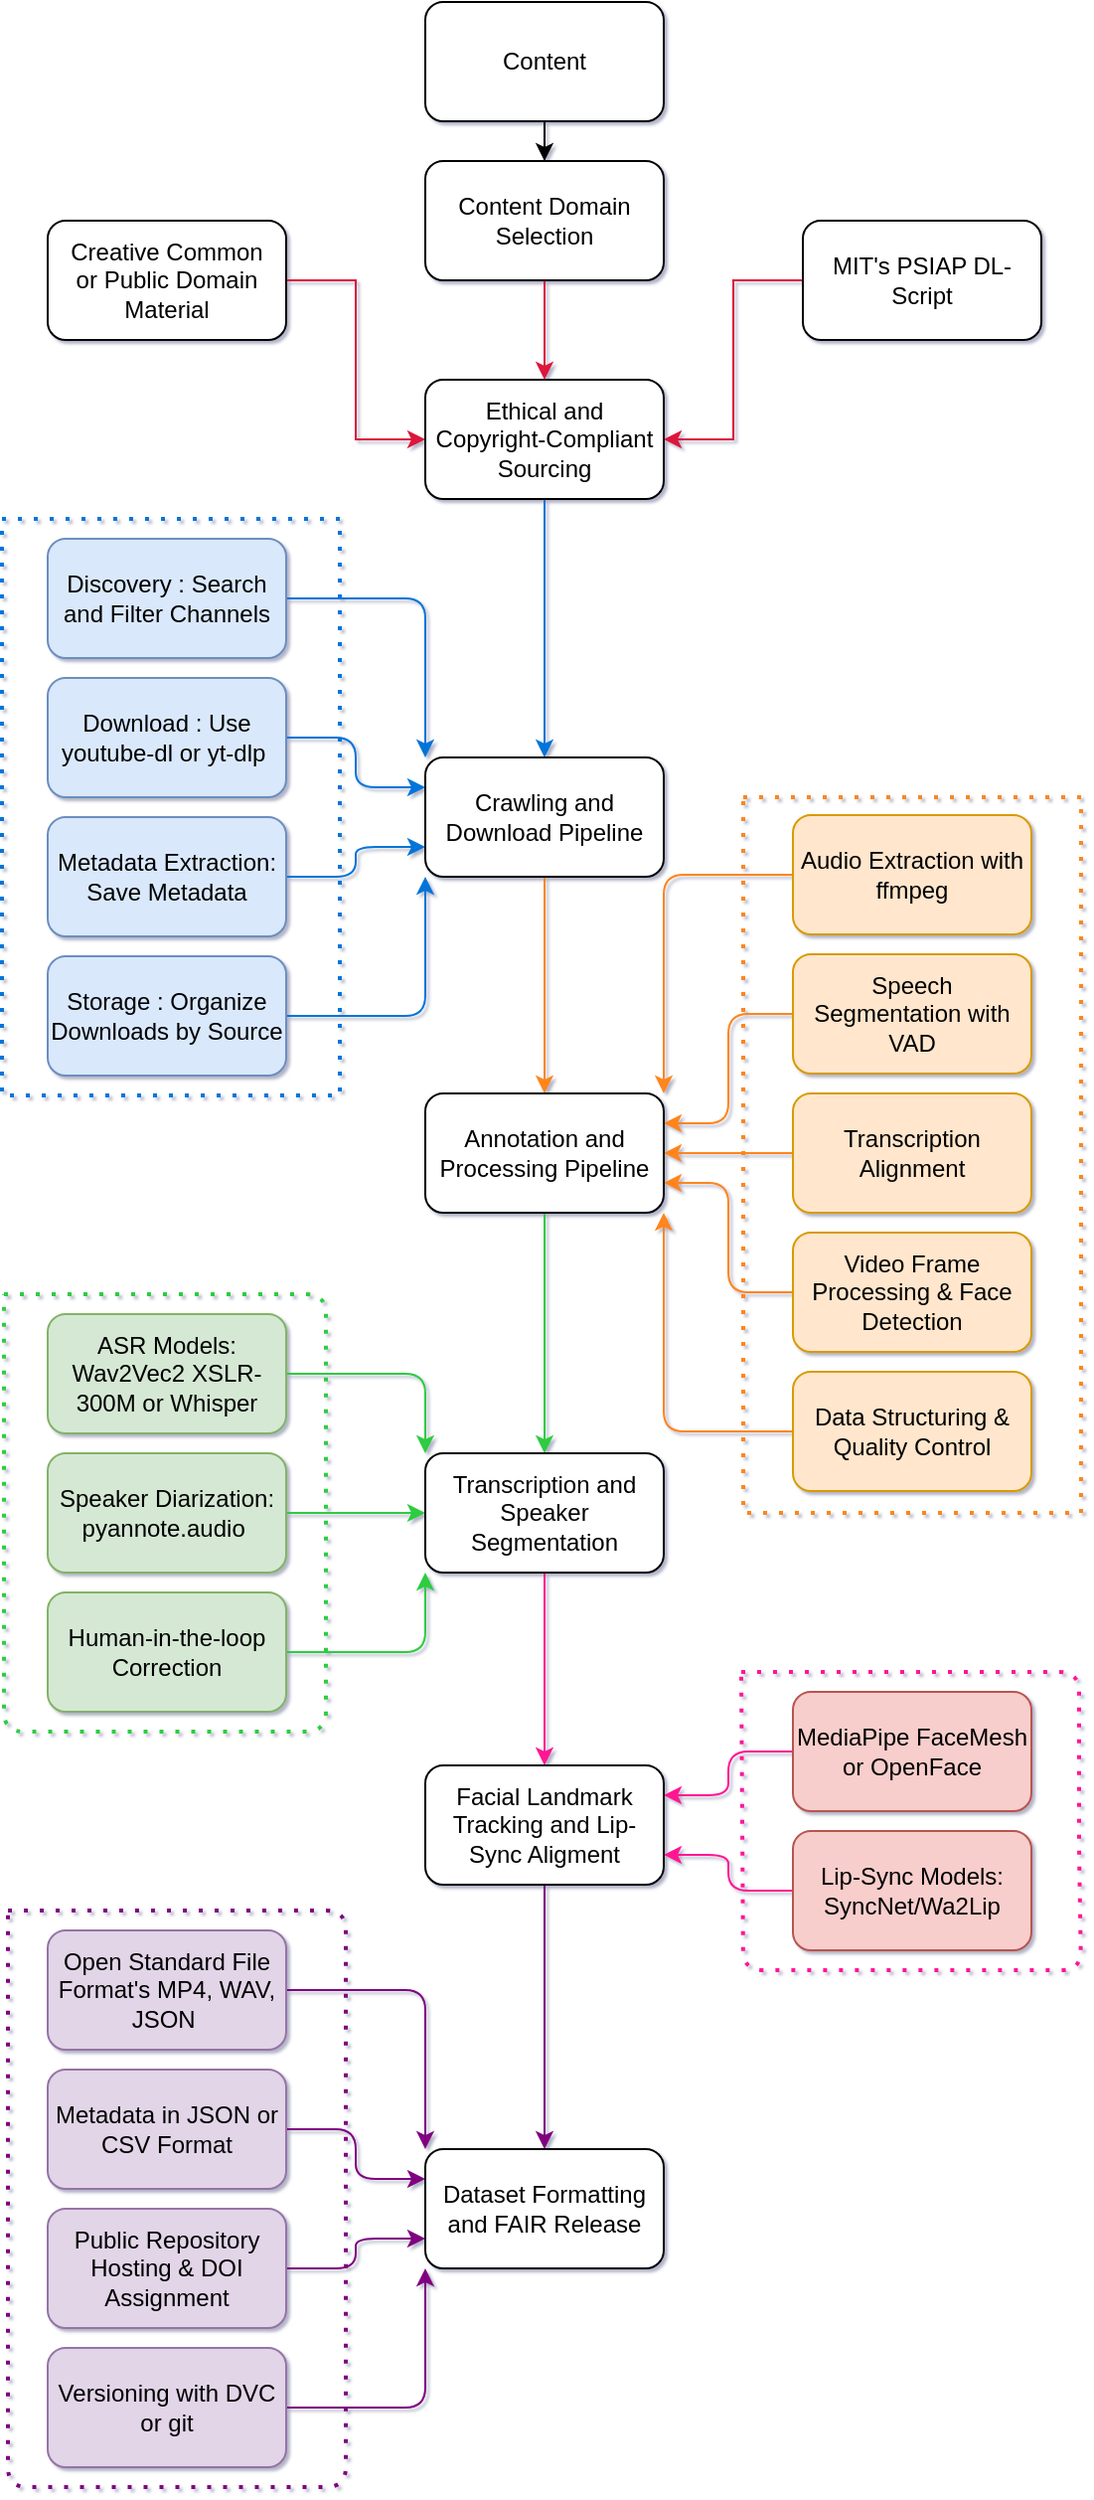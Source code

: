 <mxfile version="28.0.6">
  <diagram name="Page-1" id="PX82XXvtkBk9pSg5ItTx">
    <mxGraphModel grid="1" page="1" gridSize="10" guides="1" tooltips="1" connect="1" arrows="1" fold="1" pageScale="1" pageWidth="850" pageHeight="1100" background="#ffffff" math="0" shadow="1">
      <root>
        <mxCell id="0" />
        <mxCell id="1" parent="0" />
        <mxCell id="4D0DJszfafu3zD_71H-7-19" style="edgeStyle=orthogonalEdgeStyle;rounded=0;orthogonalLoop=1;jettySize=auto;html=1;textShadow=0;" edge="1" parent="1" source="4D0DJszfafu3zD_71H-7-18" target="4D0DJszfafu3zD_71H-7-20">
          <mxGeometry relative="1" as="geometry">
            <mxPoint x="400" y="430" as="targetPoint" />
          </mxGeometry>
        </mxCell>
        <mxCell id="4D0DJszfafu3zD_71H-7-18" value="Content" style="rounded=1;whiteSpace=wrap;html=1;textShadow=0;" vertex="1" parent="1">
          <mxGeometry x="340" y="340" width="120" height="60" as="geometry" />
        </mxCell>
        <mxCell id="4D0DJszfafu3zD_71H-7-24" value="" style="edgeStyle=orthogonalEdgeStyle;rounded=0;orthogonalLoop=1;jettySize=auto;html=1;textShadow=0;strokeColor=#DC143C;" edge="1" parent="1" source="4D0DJszfafu3zD_71H-7-20" target="4D0DJszfafu3zD_71H-7-23">
          <mxGeometry relative="1" as="geometry" />
        </mxCell>
        <mxCell id="4D0DJszfafu3zD_71H-7-20" value="Content Domain Selection" style="rounded=1;whiteSpace=wrap;html=1;textShadow=0;" vertex="1" parent="1">
          <mxGeometry x="340" y="420" width="120" height="60" as="geometry" />
        </mxCell>
        <mxCell id="4D0DJszfafu3zD_71H-7-25" style="edgeStyle=orthogonalEdgeStyle;rounded=0;orthogonalLoop=1;jettySize=auto;html=1;entryX=0;entryY=0.5;entryDx=0;entryDy=0;textShadow=0;strokeColor=#DC143C;" edge="1" parent="1" source="4D0DJszfafu3zD_71H-7-21" target="4D0DJszfafu3zD_71H-7-23">
          <mxGeometry relative="1" as="geometry" />
        </mxCell>
        <mxCell id="4D0DJszfafu3zD_71H-7-21" value="Creative Common or&amp;nbsp;&lt;span style=&quot;color: light-dark(rgb(0, 0, 0), rgb(255, 255, 255)); background-color: transparent;&quot;&gt;Public Domain Material&lt;/span&gt;" style="rounded=1;whiteSpace=wrap;html=1;textShadow=0;" vertex="1" parent="1">
          <mxGeometry x="150" y="450" width="120" height="60" as="geometry" />
        </mxCell>
        <mxCell id="4D0DJszfafu3zD_71H-7-26" style="edgeStyle=orthogonalEdgeStyle;rounded=0;orthogonalLoop=1;jettySize=auto;html=1;entryX=1;entryY=0.5;entryDx=0;entryDy=0;textShadow=0;strokeColor=#DC143C;" edge="1" parent="1" source="4D0DJszfafu3zD_71H-7-22" target="4D0DJszfafu3zD_71H-7-23">
          <mxGeometry relative="1" as="geometry" />
        </mxCell>
        <mxCell id="4D0DJszfafu3zD_71H-7-22" value="MIT&#39;s PSIAP DL-Script" style="rounded=1;whiteSpace=wrap;html=1;textShadow=0;" vertex="1" parent="1">
          <mxGeometry x="530" y="450" width="120" height="60" as="geometry" />
        </mxCell>
        <mxCell id="CL1kK8CycrTpoYMm61-b-1" style="edgeStyle=orthogonalEdgeStyle;rounded=0;orthogonalLoop=1;jettySize=auto;html=1;entryX=0.5;entryY=0;entryDx=0;entryDy=0;textShadow=0;strokeColor=#0074D9;" edge="1" parent="1" source="4D0DJszfafu3zD_71H-7-23" target="4D0DJszfafu3zD_71H-7-31">
          <mxGeometry relative="1" as="geometry" />
        </mxCell>
        <mxCell id="4D0DJszfafu3zD_71H-7-23" value="Ethical and Copyright-Compliant Sourcing" style="rounded=1;whiteSpace=wrap;html=1;textShadow=0;" vertex="1" parent="1">
          <mxGeometry x="340" y="530" width="120" height="60" as="geometry" />
        </mxCell>
        <mxCell id="CL1kK8CycrTpoYMm61-b-2" style="edgeStyle=orthogonalEdgeStyle;rounded=1;orthogonalLoop=1;jettySize=auto;html=1;entryX=0;entryY=0;entryDx=0;entryDy=0;textShadow=0;strokeColor=#0074D9;curved=0;" edge="1" parent="1" source="4D0DJszfafu3zD_71H-7-27" target="4D0DJszfafu3zD_71H-7-31">
          <mxGeometry relative="1" as="geometry" />
        </mxCell>
        <mxCell id="4D0DJszfafu3zD_71H-7-27" value="Discovery : Search and Filter Channels" style="rounded=1;whiteSpace=wrap;html=1;textShadow=0;fillColor=#dae8fc;strokeColor=#6c8ebf;" vertex="1" parent="1">
          <mxGeometry x="150" y="610" width="120" height="60" as="geometry" />
        </mxCell>
        <mxCell id="CL1kK8CycrTpoYMm61-b-11" style="edgeStyle=orthogonalEdgeStyle;rounded=1;orthogonalLoop=1;jettySize=auto;html=1;entryX=0;entryY=0.25;entryDx=0;entryDy=0;strokeColor=#0074D9;curved=0;" edge="1" parent="1" source="4D0DJszfafu3zD_71H-7-28" target="4D0DJszfafu3zD_71H-7-31">
          <mxGeometry relative="1" as="geometry" />
        </mxCell>
        <mxCell id="4D0DJszfafu3zD_71H-7-28" value="Download : Use youtube-dl or yt-dlp&amp;nbsp;" style="rounded=1;whiteSpace=wrap;html=1;textShadow=0;fillColor=#dae8fc;strokeColor=#6c8ebf;" vertex="1" parent="1">
          <mxGeometry x="150" y="680" width="120" height="60" as="geometry" />
        </mxCell>
        <mxCell id="CL1kK8CycrTpoYMm61-b-4" style="edgeStyle=orthogonalEdgeStyle;rounded=1;orthogonalLoop=1;jettySize=auto;html=1;exitX=1;exitY=0.5;exitDx=0;exitDy=0;entryX=0;entryY=0.75;entryDx=0;entryDy=0;textShadow=0;strokeColor=#0074D9;curved=0;" edge="1" parent="1" source="4D0DJszfafu3zD_71H-7-29" target="4D0DJszfafu3zD_71H-7-31">
          <mxGeometry relative="1" as="geometry" />
        </mxCell>
        <mxCell id="4D0DJszfafu3zD_71H-7-29" value="Metadata Extraction: Save Metadata" style="rounded=1;whiteSpace=wrap;html=1;textShadow=0;fillColor=#dae8fc;strokeColor=#6c8ebf;" vertex="1" parent="1">
          <mxGeometry x="150" y="750" width="120" height="60" as="geometry" />
        </mxCell>
        <mxCell id="CL1kK8CycrTpoYMm61-b-5" style="edgeStyle=orthogonalEdgeStyle;rounded=1;orthogonalLoop=1;jettySize=auto;html=1;exitX=1;exitY=0.5;exitDx=0;exitDy=0;entryX=0;entryY=1;entryDx=0;entryDy=0;textShadow=0;strokeColor=#0074D9;curved=0;" edge="1" parent="1" source="4D0DJszfafu3zD_71H-7-30" target="4D0DJszfafu3zD_71H-7-31">
          <mxGeometry relative="1" as="geometry" />
        </mxCell>
        <mxCell id="4D0DJszfafu3zD_71H-7-30" value="Storage : Organize Downloads by Source" style="rounded=1;whiteSpace=wrap;html=1;fillColor=#dae8fc;strokeColor=#6c8ebf;" vertex="1" parent="1">
          <mxGeometry x="150" y="820" width="120" height="60" as="geometry" />
        </mxCell>
        <mxCell id="CL1kK8CycrTpoYMm61-b-13" style="edgeStyle=orthogonalEdgeStyle;rounded=0;orthogonalLoop=1;jettySize=auto;html=1;strokeColor=#FF851B;exitX=0.5;exitY=1;exitDx=0;exitDy=0;" edge="1" parent="1" source="4D0DJszfafu3zD_71H-7-31" target="CL1kK8CycrTpoYMm61-b-12">
          <mxGeometry relative="1" as="geometry">
            <mxPoint x="400" y="789" as="sourcePoint" />
          </mxGeometry>
        </mxCell>
        <mxCell id="4D0DJszfafu3zD_71H-7-31" value="Crawling and Download Pipeline" style="rounded=1;whiteSpace=wrap;html=1;textShadow=0;" vertex="1" parent="1">
          <mxGeometry x="340" y="720" width="120" height="60" as="geometry" />
        </mxCell>
        <mxCell id="CL1kK8CycrTpoYMm61-b-14" style="edgeStyle=orthogonalEdgeStyle;rounded=1;orthogonalLoop=1;jettySize=auto;html=1;entryX=1;entryY=0;entryDx=0;entryDy=0;strokeColor=#FF851B;curved=0;" edge="1" parent="1" source="CL1kK8CycrTpoYMm61-b-6" target="CL1kK8CycrTpoYMm61-b-12">
          <mxGeometry relative="1" as="geometry" />
        </mxCell>
        <mxCell id="CL1kK8CycrTpoYMm61-b-6" value="Audio Extraction with ffmpeg" style="rounded=1;whiteSpace=wrap;html=1;fillColor=#ffe6cc;strokeColor=#d79b00;" vertex="1" parent="1">
          <mxGeometry x="525" y="749" width="120" height="60" as="geometry" />
        </mxCell>
        <mxCell id="CL1kK8CycrTpoYMm61-b-15" style="edgeStyle=orthogonalEdgeStyle;rounded=1;orthogonalLoop=1;jettySize=auto;html=1;entryX=1;entryY=0.25;entryDx=0;entryDy=0;strokeColor=#FF851B;curved=0;" edge="1" parent="1" source="CL1kK8CycrTpoYMm61-b-7" target="CL1kK8CycrTpoYMm61-b-12">
          <mxGeometry relative="1" as="geometry" />
        </mxCell>
        <mxCell id="CL1kK8CycrTpoYMm61-b-7" value="Speech Segmentation with VAD" style="rounded=1;whiteSpace=wrap;html=1;fillColor=#ffe6cc;strokeColor=#d79b00;" vertex="1" parent="1">
          <mxGeometry x="525" y="819" width="120" height="60" as="geometry" />
        </mxCell>
        <mxCell id="CL1kK8CycrTpoYMm61-b-16" style="edgeStyle=orthogonalEdgeStyle;rounded=1;orthogonalLoop=1;jettySize=auto;html=1;exitX=0;exitY=0.5;exitDx=0;exitDy=0;entryX=1;entryY=0.5;entryDx=0;entryDy=0;strokeColor=#FF851B;curved=0;" edge="1" parent="1" source="CL1kK8CycrTpoYMm61-b-8" target="CL1kK8CycrTpoYMm61-b-12">
          <mxGeometry relative="1" as="geometry" />
        </mxCell>
        <mxCell id="CL1kK8CycrTpoYMm61-b-8" value="Transcription Alignment" style="rounded=1;whiteSpace=wrap;html=1;fillColor=#ffe6cc;strokeColor=#d79b00;" vertex="1" parent="1">
          <mxGeometry x="525" y="889" width="120" height="60" as="geometry" />
        </mxCell>
        <mxCell id="CL1kK8CycrTpoYMm61-b-17" style="edgeStyle=orthogonalEdgeStyle;rounded=1;orthogonalLoop=1;jettySize=auto;html=1;exitX=0;exitY=0.5;exitDx=0;exitDy=0;entryX=1;entryY=0.75;entryDx=0;entryDy=0;strokeColor=#FF851B;curved=0;" edge="1" parent="1" source="CL1kK8CycrTpoYMm61-b-9" target="CL1kK8CycrTpoYMm61-b-12">
          <mxGeometry relative="1" as="geometry" />
        </mxCell>
        <mxCell id="CL1kK8CycrTpoYMm61-b-9" value="Video Frame Processing &amp;amp; Face Detection" style="rounded=1;whiteSpace=wrap;html=1;fillColor=#ffe6cc;strokeColor=#d79b00;" vertex="1" parent="1">
          <mxGeometry x="525" y="959" width="120" height="60" as="geometry" />
        </mxCell>
        <mxCell id="CL1kK8CycrTpoYMm61-b-18" style="edgeStyle=orthogonalEdgeStyle;rounded=1;orthogonalLoop=1;jettySize=auto;html=1;entryX=1;entryY=1;entryDx=0;entryDy=0;strokeColor=#FF851B;curved=0;" edge="1" parent="1" source="CL1kK8CycrTpoYMm61-b-10" target="CL1kK8CycrTpoYMm61-b-12">
          <mxGeometry relative="1" as="geometry" />
        </mxCell>
        <mxCell id="CL1kK8CycrTpoYMm61-b-10" value="Data Structuring &amp;amp; Quality Control" style="rounded=1;whiteSpace=wrap;html=1;fillColor=#ffe6cc;strokeColor=#d79b00;" vertex="1" parent="1">
          <mxGeometry x="525" y="1029" width="120" height="60" as="geometry" />
        </mxCell>
        <mxCell id="CL1kK8CycrTpoYMm61-b-23" style="edgeStyle=orthogonalEdgeStyle;rounded=1;orthogonalLoop=1;jettySize=auto;html=1;strokeColor=#2ECC40;curved=0;" edge="1" parent="1" source="CL1kK8CycrTpoYMm61-b-12" target="CL1kK8CycrTpoYMm61-b-22">
          <mxGeometry relative="1" as="geometry" />
        </mxCell>
        <mxCell id="CL1kK8CycrTpoYMm61-b-12" value="Annotation and Processing Pipeline" style="rounded=1;whiteSpace=wrap;html=1;" vertex="1" parent="1">
          <mxGeometry x="340" y="889" width="120" height="60" as="geometry" />
        </mxCell>
        <mxCell id="CL1kK8CycrTpoYMm61-b-24" style="edgeStyle=orthogonalEdgeStyle;rounded=1;orthogonalLoop=1;jettySize=auto;html=1;entryX=0;entryY=0;entryDx=0;entryDy=0;strokeColor=#2ECC40;curved=0;" edge="1" parent="1" source="CL1kK8CycrTpoYMm61-b-19" target="CL1kK8CycrTpoYMm61-b-22">
          <mxGeometry relative="1" as="geometry" />
        </mxCell>
        <mxCell id="CL1kK8CycrTpoYMm61-b-19" value="ASR Models: Wav2Vec2 XSLR-300M or Whisper" style="rounded=1;whiteSpace=wrap;html=1;fillColor=#d5e8d4;strokeColor=#82b366;" vertex="1" parent="1">
          <mxGeometry x="150" y="1000" width="120" height="60" as="geometry" />
        </mxCell>
        <mxCell id="CL1kK8CycrTpoYMm61-b-25" style="edgeStyle=orthogonalEdgeStyle;rounded=1;orthogonalLoop=1;jettySize=auto;html=1;exitX=1;exitY=0.5;exitDx=0;exitDy=0;entryX=0;entryY=0.5;entryDx=0;entryDy=0;strokeColor=#2ECC40;curved=0;" edge="1" parent="1" source="CL1kK8CycrTpoYMm61-b-20" target="CL1kK8CycrTpoYMm61-b-22">
          <mxGeometry relative="1" as="geometry" />
        </mxCell>
        <mxCell id="CL1kK8CycrTpoYMm61-b-20" value="Speaker Diarization: pyannote.audio&amp;nbsp;" style="rounded=1;whiteSpace=wrap;html=1;fillColor=#d5e8d4;strokeColor=#82b366;" vertex="1" parent="1">
          <mxGeometry x="150" y="1070" width="120" height="60" as="geometry" />
        </mxCell>
        <mxCell id="CL1kK8CycrTpoYMm61-b-26" style="edgeStyle=orthogonalEdgeStyle;rounded=1;orthogonalLoop=1;jettySize=auto;html=1;entryX=0;entryY=1;entryDx=0;entryDy=0;strokeColor=#2ECC40;curved=0;" edge="1" parent="1" source="CL1kK8CycrTpoYMm61-b-21" target="CL1kK8CycrTpoYMm61-b-22">
          <mxGeometry relative="1" as="geometry" />
        </mxCell>
        <mxCell id="CL1kK8CycrTpoYMm61-b-21" value="Human-in-the-loop Correction" style="rounded=1;whiteSpace=wrap;html=1;fillColor=#d5e8d4;strokeColor=#82b366;" vertex="1" parent="1">
          <mxGeometry x="150" y="1140" width="120" height="60" as="geometry" />
        </mxCell>
        <mxCell id="CL1kK8CycrTpoYMm61-b-30" style="edgeStyle=orthogonalEdgeStyle;rounded=0;orthogonalLoop=1;jettySize=auto;html=1;strokeColor=#FF1493;" edge="1" parent="1" source="CL1kK8CycrTpoYMm61-b-22" target="CL1kK8CycrTpoYMm61-b-29">
          <mxGeometry relative="1" as="geometry" />
        </mxCell>
        <mxCell id="CL1kK8CycrTpoYMm61-b-22" value="Transcription and Speaker Segmentation" style="rounded=1;whiteSpace=wrap;html=1;" vertex="1" parent="1">
          <mxGeometry x="340" y="1070" width="120" height="60" as="geometry" />
        </mxCell>
        <mxCell id="CL1kK8CycrTpoYMm61-b-31" style="edgeStyle=orthogonalEdgeStyle;rounded=1;orthogonalLoop=1;jettySize=auto;html=1;entryX=1;entryY=0.25;entryDx=0;entryDy=0;strokeColor=#FF1493;curved=0;" edge="1" parent="1" source="CL1kK8CycrTpoYMm61-b-27" target="CL1kK8CycrTpoYMm61-b-29">
          <mxGeometry relative="1" as="geometry" />
        </mxCell>
        <mxCell id="CL1kK8CycrTpoYMm61-b-27" value="MediaPipe FaceMesh or OpenFace" style="rounded=1;whiteSpace=wrap;html=1;fillColor=#f8cecc;strokeColor=#b85450;" vertex="1" parent="1">
          <mxGeometry x="525" y="1190" width="120" height="60" as="geometry" />
        </mxCell>
        <mxCell id="CL1kK8CycrTpoYMm61-b-32" style="edgeStyle=orthogonalEdgeStyle;rounded=1;orthogonalLoop=1;jettySize=auto;html=1;entryX=1;entryY=0.75;entryDx=0;entryDy=0;strokeColor=#FF1493;curved=0;" edge="1" parent="1" source="CL1kK8CycrTpoYMm61-b-28" target="CL1kK8CycrTpoYMm61-b-29">
          <mxGeometry relative="1" as="geometry" />
        </mxCell>
        <mxCell id="CL1kK8CycrTpoYMm61-b-28" value="Lip-Sync Models: SyncNet/Wa2Lip" style="rounded=1;whiteSpace=wrap;html=1;fillColor=#f8cecc;strokeColor=#b85450;" vertex="1" parent="1">
          <mxGeometry x="525" y="1260" width="120" height="60" as="geometry" />
        </mxCell>
        <mxCell id="CL1kK8CycrTpoYMm61-b-38" style="edgeStyle=orthogonalEdgeStyle;rounded=0;orthogonalLoop=1;jettySize=auto;html=1;strokeColor=#800080;" edge="1" parent="1" source="CL1kK8CycrTpoYMm61-b-29" target="CL1kK8CycrTpoYMm61-b-37">
          <mxGeometry relative="1" as="geometry" />
        </mxCell>
        <mxCell id="CL1kK8CycrTpoYMm61-b-29" value="Facial Landmark Tracking and Lip-Sync Aligment" style="rounded=1;whiteSpace=wrap;html=1;" vertex="1" parent="1">
          <mxGeometry x="340" y="1227" width="120" height="60" as="geometry" />
        </mxCell>
        <mxCell id="CL1kK8CycrTpoYMm61-b-43" style="edgeStyle=orthogonalEdgeStyle;rounded=1;orthogonalLoop=1;jettySize=auto;html=1;entryX=0;entryY=0;entryDx=0;entryDy=0;strokeColor=#800080;curved=0;" edge="1" parent="1" source="CL1kK8CycrTpoYMm61-b-33" target="CL1kK8CycrTpoYMm61-b-37">
          <mxGeometry relative="1" as="geometry" />
        </mxCell>
        <mxCell id="CL1kK8CycrTpoYMm61-b-33" value="Open Standard File Format&#39;s MP4, WAV, JSON&amp;nbsp;" style="rounded=1;whiteSpace=wrap;html=1;fillColor=#e1d5e7;strokeColor=#9673a6;" vertex="1" parent="1">
          <mxGeometry x="150" y="1310" width="120" height="60" as="geometry" />
        </mxCell>
        <mxCell id="CL1kK8CycrTpoYMm61-b-42" style="edgeStyle=orthogonalEdgeStyle;rounded=1;orthogonalLoop=1;jettySize=auto;html=1;entryX=0;entryY=0.25;entryDx=0;entryDy=0;strokeColor=#800080;curved=0;" edge="1" parent="1" source="CL1kK8CycrTpoYMm61-b-34" target="CL1kK8CycrTpoYMm61-b-37">
          <mxGeometry relative="1" as="geometry" />
        </mxCell>
        <mxCell id="CL1kK8CycrTpoYMm61-b-34" value="Metadata in JSON or CSV Format" style="rounded=1;whiteSpace=wrap;html=1;fillColor=#e1d5e7;strokeColor=#9673a6;" vertex="1" parent="1">
          <mxGeometry x="150" y="1380" width="120" height="60" as="geometry" />
        </mxCell>
        <mxCell id="CL1kK8CycrTpoYMm61-b-40" style="edgeStyle=orthogonalEdgeStyle;rounded=1;orthogonalLoop=1;jettySize=auto;html=1;entryX=0;entryY=0.75;entryDx=0;entryDy=0;strokeColor=#800080;curved=0;" edge="1" parent="1" source="CL1kK8CycrTpoYMm61-b-35" target="CL1kK8CycrTpoYMm61-b-37">
          <mxGeometry relative="1" as="geometry" />
        </mxCell>
        <mxCell id="CL1kK8CycrTpoYMm61-b-35" value="Public Repository Hosting &amp;amp; DOI Assignment" style="rounded=1;whiteSpace=wrap;html=1;fillColor=#e1d5e7;strokeColor=#9673a6;" vertex="1" parent="1">
          <mxGeometry x="150" y="1450" width="120" height="60" as="geometry" />
        </mxCell>
        <mxCell id="CL1kK8CycrTpoYMm61-b-41" style="edgeStyle=orthogonalEdgeStyle;rounded=1;orthogonalLoop=1;jettySize=auto;html=1;entryX=0;entryY=1;entryDx=0;entryDy=0;strokeColor=#800080;curved=0;" edge="1" parent="1" source="CL1kK8CycrTpoYMm61-b-36" target="CL1kK8CycrTpoYMm61-b-37">
          <mxGeometry relative="1" as="geometry" />
        </mxCell>
        <mxCell id="CL1kK8CycrTpoYMm61-b-36" value="Versioning with DVC or git" style="rounded=1;whiteSpace=wrap;html=1;fillColor=#e1d5e7;strokeColor=#9673a6;" vertex="1" parent="1">
          <mxGeometry x="150" y="1520" width="120" height="60" as="geometry" />
        </mxCell>
        <mxCell id="CL1kK8CycrTpoYMm61-b-37" value="Dataset Formatting and FAIR Release" style="rounded=1;whiteSpace=wrap;html=1;" vertex="1" parent="1">
          <mxGeometry x="340" y="1420" width="120" height="60" as="geometry" />
        </mxCell>
        <mxCell id="CL1kK8CycrTpoYMm61-b-44" value="" style="endArrow=none;dashed=1;html=1;dashPattern=1 3;strokeWidth=2;rounded=0;textShadow=0;labelBorderColor=#33FF99;strokeColor=#FF851B;" edge="1" parent="1">
          <mxGeometry width="50" height="50" relative="1" as="geometry">
            <mxPoint x="500" y="740" as="sourcePoint" />
            <mxPoint x="500" y="740" as="targetPoint" />
            <Array as="points">
              <mxPoint x="670" y="740" />
              <mxPoint x="670" y="920" />
              <mxPoint x="670" y="1100" />
              <mxPoint x="500" y="1100" />
            </Array>
          </mxGeometry>
        </mxCell>
        <mxCell id="CL1kK8CycrTpoYMm61-b-46" value="" style="endArrow=none;dashed=1;html=1;dashPattern=1 3;strokeWidth=2;rounded=0;textShadow=0;labelBorderColor=#33FF99;strokeColor=#0074D9;" edge="1" parent="1">
          <mxGeometry width="50" height="50" relative="1" as="geometry">
            <mxPoint x="127" y="600" as="sourcePoint" />
            <mxPoint x="127" y="600" as="targetPoint" />
            <Array as="points">
              <mxPoint x="297" y="600" />
              <mxPoint x="297" y="740" />
              <mxPoint x="297" y="890" />
              <mxPoint x="127" y="890" />
            </Array>
          </mxGeometry>
        </mxCell>
        <mxCell id="CL1kK8CycrTpoYMm61-b-47" value="" style="endArrow=none;dashed=1;html=1;dashPattern=1 3;strokeWidth=2;rounded=1;textShadow=0;labelBorderColor=#33FF99;strokeColor=#2ECC40;curved=0;" edge="1" parent="1">
          <mxGeometry width="50" height="50" relative="1" as="geometry">
            <mxPoint x="128" y="990" as="sourcePoint" />
            <mxPoint x="128" y="990" as="targetPoint" />
            <Array as="points">
              <mxPoint x="210" y="990" />
              <mxPoint x="290" y="990" />
              <mxPoint x="290" y="1210" />
              <mxPoint x="210" y="1210" />
              <mxPoint x="128" y="1210" />
            </Array>
          </mxGeometry>
        </mxCell>
        <mxCell id="CL1kK8CycrTpoYMm61-b-48" value="" style="endArrow=none;dashed=1;html=1;dashPattern=1 3;strokeWidth=2;rounded=1;textShadow=0;labelBorderColor=#33FF99;strokeColor=#FF1493;curved=0;" edge="1" parent="1">
          <mxGeometry width="50" height="50" relative="1" as="geometry">
            <mxPoint x="499" y="1180" as="sourcePoint" />
            <mxPoint x="499" y="1180" as="targetPoint" />
            <Array as="points">
              <mxPoint x="581" y="1180" />
              <mxPoint x="669" y="1180" />
              <mxPoint x="669" y="1270" />
              <mxPoint x="670" y="1330" />
              <mxPoint x="500" y="1330" />
            </Array>
          </mxGeometry>
        </mxCell>
        <mxCell id="CL1kK8CycrTpoYMm61-b-49" value="" style="endArrow=none;dashed=1;html=1;dashPattern=1 3;strokeWidth=2;rounded=1;textShadow=0;labelBorderColor=#33FF99;strokeColor=#800080;curved=0;" edge="1" parent="1">
          <mxGeometry width="50" height="50" relative="1" as="geometry">
            <mxPoint x="130" y="1300" as="sourcePoint" />
            <mxPoint x="130" y="1300" as="targetPoint" />
            <Array as="points">
              <mxPoint x="300" y="1300" />
              <mxPoint x="300" y="1440" />
              <mxPoint x="300" y="1590" />
              <mxPoint x="130" y="1590" />
            </Array>
          </mxGeometry>
        </mxCell>
      </root>
    </mxGraphModel>
  </diagram>
</mxfile>
